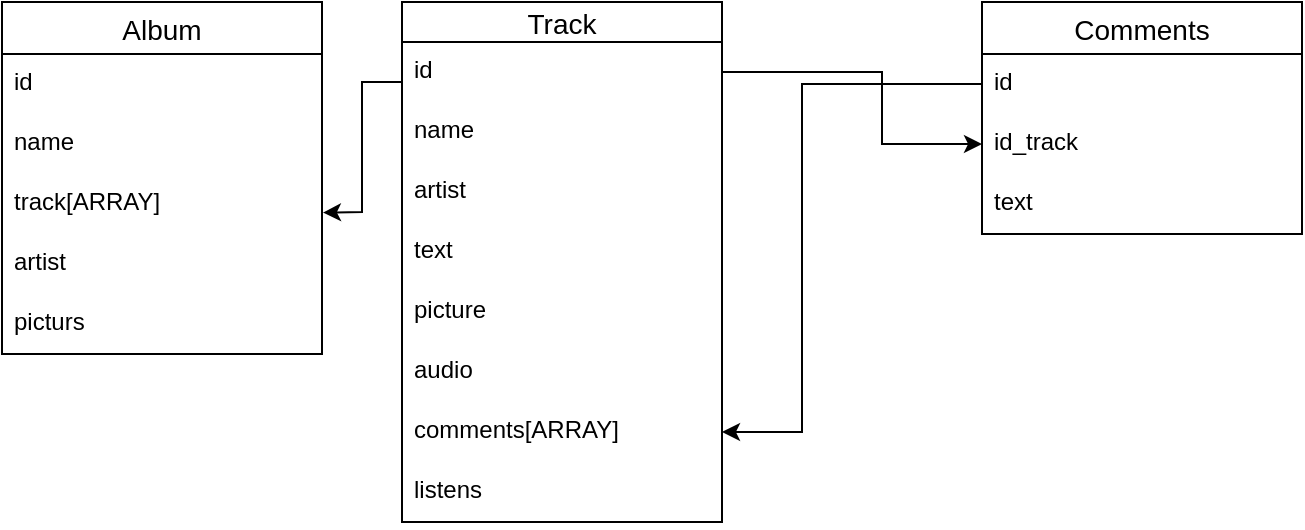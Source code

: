 <mxfile version="20.2.6" type="github">
  <diagram id="JJiImoGQ_4MxIVwa4QJV" name="Страница 1">
    <mxGraphModel dx="515" dy="357" grid="1" gridSize="10" guides="1" tooltips="1" connect="1" arrows="1" fold="1" page="1" pageScale="1" pageWidth="827" pageHeight="1169" math="0" shadow="0">
      <root>
        <mxCell id="0" />
        <mxCell id="1" parent="0" />
        <mxCell id="ah-zYi-d5Ueg5Il1cIFD-11" value="Album" style="swimlane;fontStyle=0;childLayout=stackLayout;horizontal=1;startSize=26;horizontalStack=0;resizeParent=1;resizeParentMax=0;resizeLast=0;collapsible=1;marginBottom=0;align=center;fontSize=14;" parent="1" vertex="1">
          <mxGeometry x="40" y="40" width="160" height="176" as="geometry" />
        </mxCell>
        <mxCell id="ah-zYi-d5Ueg5Il1cIFD-12" value="id" style="text;strokeColor=none;fillColor=none;spacingLeft=4;spacingRight=4;overflow=hidden;rotatable=0;points=[[0,0.5],[1,0.5]];portConstraint=eastwest;fontSize=12;" parent="ah-zYi-d5Ueg5Il1cIFD-11" vertex="1">
          <mxGeometry y="26" width="160" height="30" as="geometry" />
        </mxCell>
        <mxCell id="ah-zYi-d5Ueg5Il1cIFD-13" value="name" style="text;strokeColor=none;fillColor=none;spacingLeft=4;spacingRight=4;overflow=hidden;rotatable=0;points=[[0,0.5],[1,0.5]];portConstraint=eastwest;fontSize=12;" parent="ah-zYi-d5Ueg5Il1cIFD-11" vertex="1">
          <mxGeometry y="56" width="160" height="30" as="geometry" />
        </mxCell>
        <mxCell id="ah-zYi-d5Ueg5Il1cIFD-48" value="track[ARRAY]" style="text;strokeColor=none;fillColor=none;spacingLeft=4;spacingRight=4;overflow=hidden;rotatable=0;points=[[0,0.5],[1,0.5]];portConstraint=eastwest;fontSize=12;" parent="ah-zYi-d5Ueg5Il1cIFD-11" vertex="1">
          <mxGeometry y="86" width="160" height="30" as="geometry" />
        </mxCell>
        <mxCell id="ah-zYi-d5Ueg5Il1cIFD-46" value="artist" style="text;strokeColor=none;fillColor=none;spacingLeft=4;spacingRight=4;overflow=hidden;rotatable=0;points=[[0,0.5],[1,0.5]];portConstraint=eastwest;fontSize=12;" parent="ah-zYi-d5Ueg5Il1cIFD-11" vertex="1">
          <mxGeometry y="116" width="160" height="30" as="geometry" />
        </mxCell>
        <mxCell id="ah-zYi-d5Ueg5Il1cIFD-14" value="picturs" style="text;strokeColor=none;fillColor=none;spacingLeft=4;spacingRight=4;overflow=hidden;rotatable=0;points=[[0,0.5],[1,0.5]];portConstraint=eastwest;fontSize=12;" parent="ah-zYi-d5Ueg5Il1cIFD-11" vertex="1">
          <mxGeometry y="146" width="160" height="30" as="geometry" />
        </mxCell>
        <mxCell id="ah-zYi-d5Ueg5Il1cIFD-28" value="Track" style="swimlane;fontStyle=0;childLayout=stackLayout;horizontal=1;startSize=20;horizontalStack=0;resizeParent=1;resizeParentMax=0;resizeLast=0;collapsible=1;marginBottom=0;align=center;fontSize=14;" parent="1" vertex="1">
          <mxGeometry x="240" y="40" width="160" height="260" as="geometry">
            <mxRectangle x="240" y="40" width="70" height="30" as="alternateBounds" />
          </mxGeometry>
        </mxCell>
        <mxCell id="ah-zYi-d5Ueg5Il1cIFD-29" value="id" style="text;strokeColor=none;fillColor=none;spacingLeft=4;spacingRight=4;overflow=hidden;rotatable=0;points=[[0,0.5],[1,0.5]];portConstraint=eastwest;fontSize=12;" parent="ah-zYi-d5Ueg5Il1cIFD-28" vertex="1">
          <mxGeometry y="20" width="160" height="30" as="geometry" />
        </mxCell>
        <mxCell id="ah-zYi-d5Ueg5Il1cIFD-30" value="name" style="text;strokeColor=none;fillColor=none;spacingLeft=4;spacingRight=4;overflow=hidden;rotatable=0;points=[[0,0.5],[1,0.5]];portConstraint=eastwest;fontSize=12;" parent="ah-zYi-d5Ueg5Il1cIFD-28" vertex="1">
          <mxGeometry y="50" width="160" height="30" as="geometry" />
        </mxCell>
        <mxCell id="ah-zYi-d5Ueg5Il1cIFD-31" value="artist" style="text;strokeColor=none;fillColor=none;spacingLeft=4;spacingRight=4;overflow=hidden;rotatable=0;points=[[0,0.5],[1,0.5]];portConstraint=eastwest;fontSize=12;" parent="ah-zYi-d5Ueg5Il1cIFD-28" vertex="1">
          <mxGeometry y="80" width="160" height="30" as="geometry" />
        </mxCell>
        <mxCell id="ah-zYi-d5Ueg5Il1cIFD-41" value="text" style="text;strokeColor=none;fillColor=none;spacingLeft=4;spacingRight=4;overflow=hidden;rotatable=0;points=[[0,0.5],[1,0.5]];portConstraint=eastwest;fontSize=12;" parent="ah-zYi-d5Ueg5Il1cIFD-28" vertex="1">
          <mxGeometry y="110" width="160" height="30" as="geometry" />
        </mxCell>
        <mxCell id="ah-zYi-d5Ueg5Il1cIFD-43" value="picture" style="text;strokeColor=none;fillColor=none;spacingLeft=4;spacingRight=4;overflow=hidden;rotatable=0;points=[[0,0.5],[1,0.5]];portConstraint=eastwest;fontSize=12;" parent="ah-zYi-d5Ueg5Il1cIFD-28" vertex="1">
          <mxGeometry y="140" width="160" height="30" as="geometry" />
        </mxCell>
        <mxCell id="ah-zYi-d5Ueg5Il1cIFD-44" value="audio&#xa;" style="text;strokeColor=none;fillColor=none;spacingLeft=4;spacingRight=4;overflow=hidden;rotatable=0;points=[[0,0.5],[1,0.5]];portConstraint=eastwest;fontSize=12;" parent="ah-zYi-d5Ueg5Il1cIFD-28" vertex="1">
          <mxGeometry y="170" width="160" height="30" as="geometry" />
        </mxCell>
        <mxCell id="ah-zYi-d5Ueg5Il1cIFD-45" value="comments[ARRAY]" style="text;strokeColor=none;fillColor=none;spacingLeft=4;spacingRight=4;overflow=hidden;rotatable=0;points=[[0,0.5],[1,0.5]];portConstraint=eastwest;fontSize=12;" parent="ah-zYi-d5Ueg5Il1cIFD-28" vertex="1">
          <mxGeometry y="200" width="160" height="30" as="geometry" />
        </mxCell>
        <mxCell id="ah-zYi-d5Ueg5Il1cIFD-42" value="listens" style="text;strokeColor=none;fillColor=none;spacingLeft=4;spacingRight=4;overflow=hidden;rotatable=0;points=[[0,0.5],[1,0.5]];portConstraint=eastwest;fontSize=12;" parent="ah-zYi-d5Ueg5Il1cIFD-28" vertex="1">
          <mxGeometry y="230" width="160" height="30" as="geometry" />
        </mxCell>
        <mxCell id="ah-zYi-d5Ueg5Il1cIFD-32" value="Comments" style="swimlane;fontStyle=0;childLayout=stackLayout;horizontal=1;startSize=26;horizontalStack=0;resizeParent=1;resizeParentMax=0;resizeLast=0;collapsible=1;marginBottom=0;align=center;fontSize=14;" parent="1" vertex="1">
          <mxGeometry x="530" y="40" width="160" height="116" as="geometry" />
        </mxCell>
        <mxCell id="ah-zYi-d5Ueg5Il1cIFD-33" value="id" style="text;strokeColor=none;fillColor=none;spacingLeft=4;spacingRight=4;overflow=hidden;rotatable=0;points=[[0,0.5],[1,0.5]];portConstraint=eastwest;fontSize=12;" parent="ah-zYi-d5Ueg5Il1cIFD-32" vertex="1">
          <mxGeometry y="26" width="160" height="30" as="geometry" />
        </mxCell>
        <mxCell id="ah-zYi-d5Ueg5Il1cIFD-34" value="id_track" style="text;strokeColor=none;fillColor=none;spacingLeft=4;spacingRight=4;overflow=hidden;rotatable=0;points=[[0,0.5],[1,0.5]];portConstraint=eastwest;fontSize=12;" parent="ah-zYi-d5Ueg5Il1cIFD-32" vertex="1">
          <mxGeometry y="56" width="160" height="30" as="geometry" />
        </mxCell>
        <mxCell id="ah-zYi-d5Ueg5Il1cIFD-35" value="text" style="text;strokeColor=none;fillColor=none;spacingLeft=4;spacingRight=4;overflow=hidden;rotatable=0;points=[[0,0.5],[1,0.5]];portConstraint=eastwest;fontSize=12;" parent="ah-zYi-d5Ueg5Il1cIFD-32" vertex="1">
          <mxGeometry y="86" width="160" height="30" as="geometry" />
        </mxCell>
        <mxCell id="5M9T_p25suQhYOSB9sBq-3" value="" style="endArrow=classic;html=1;rounded=0;entryX=0;entryY=0.5;entryDx=0;entryDy=0;exitX=1;exitY=0.5;exitDx=0;exitDy=0;" edge="1" parent="1" source="ah-zYi-d5Ueg5Il1cIFD-29" target="ah-zYi-d5Ueg5Il1cIFD-34">
          <mxGeometry width="50" height="50" relative="1" as="geometry">
            <mxPoint x="430" y="410" as="sourcePoint" />
            <mxPoint x="480" y="360" as="targetPoint" />
            <Array as="points">
              <mxPoint x="480" y="75" />
              <mxPoint x="480" y="111" />
            </Array>
          </mxGeometry>
        </mxCell>
        <mxCell id="5M9T_p25suQhYOSB9sBq-4" value="" style="endArrow=classic;html=1;rounded=0;exitX=0;exitY=0.5;exitDx=0;exitDy=0;entryX=1;entryY=0.5;entryDx=0;entryDy=0;" edge="1" parent="1" source="ah-zYi-d5Ueg5Il1cIFD-33" target="ah-zYi-d5Ueg5Il1cIFD-45">
          <mxGeometry width="50" height="50" relative="1" as="geometry">
            <mxPoint x="400" y="250" as="sourcePoint" />
            <mxPoint x="480" y="150" as="targetPoint" />
            <Array as="points">
              <mxPoint x="440" y="81" />
              <mxPoint x="440" y="255" />
            </Array>
          </mxGeometry>
        </mxCell>
        <mxCell id="5M9T_p25suQhYOSB9sBq-5" value="" style="endArrow=classic;html=1;rounded=0;entryX=1.003;entryY=0.643;entryDx=0;entryDy=0;entryPerimeter=0;exitX=0;exitY=0.667;exitDx=0;exitDy=0;exitPerimeter=0;" edge="1" parent="1" source="ah-zYi-d5Ueg5Il1cIFD-29" target="ah-zYi-d5Ueg5Il1cIFD-48">
          <mxGeometry width="50" height="50" relative="1" as="geometry">
            <mxPoint x="80" y="310" as="sourcePoint" />
            <mxPoint x="130" y="260" as="targetPoint" />
            <Array as="points">
              <mxPoint x="220" y="80" />
              <mxPoint x="220" y="145" />
            </Array>
          </mxGeometry>
        </mxCell>
      </root>
    </mxGraphModel>
  </diagram>
</mxfile>

